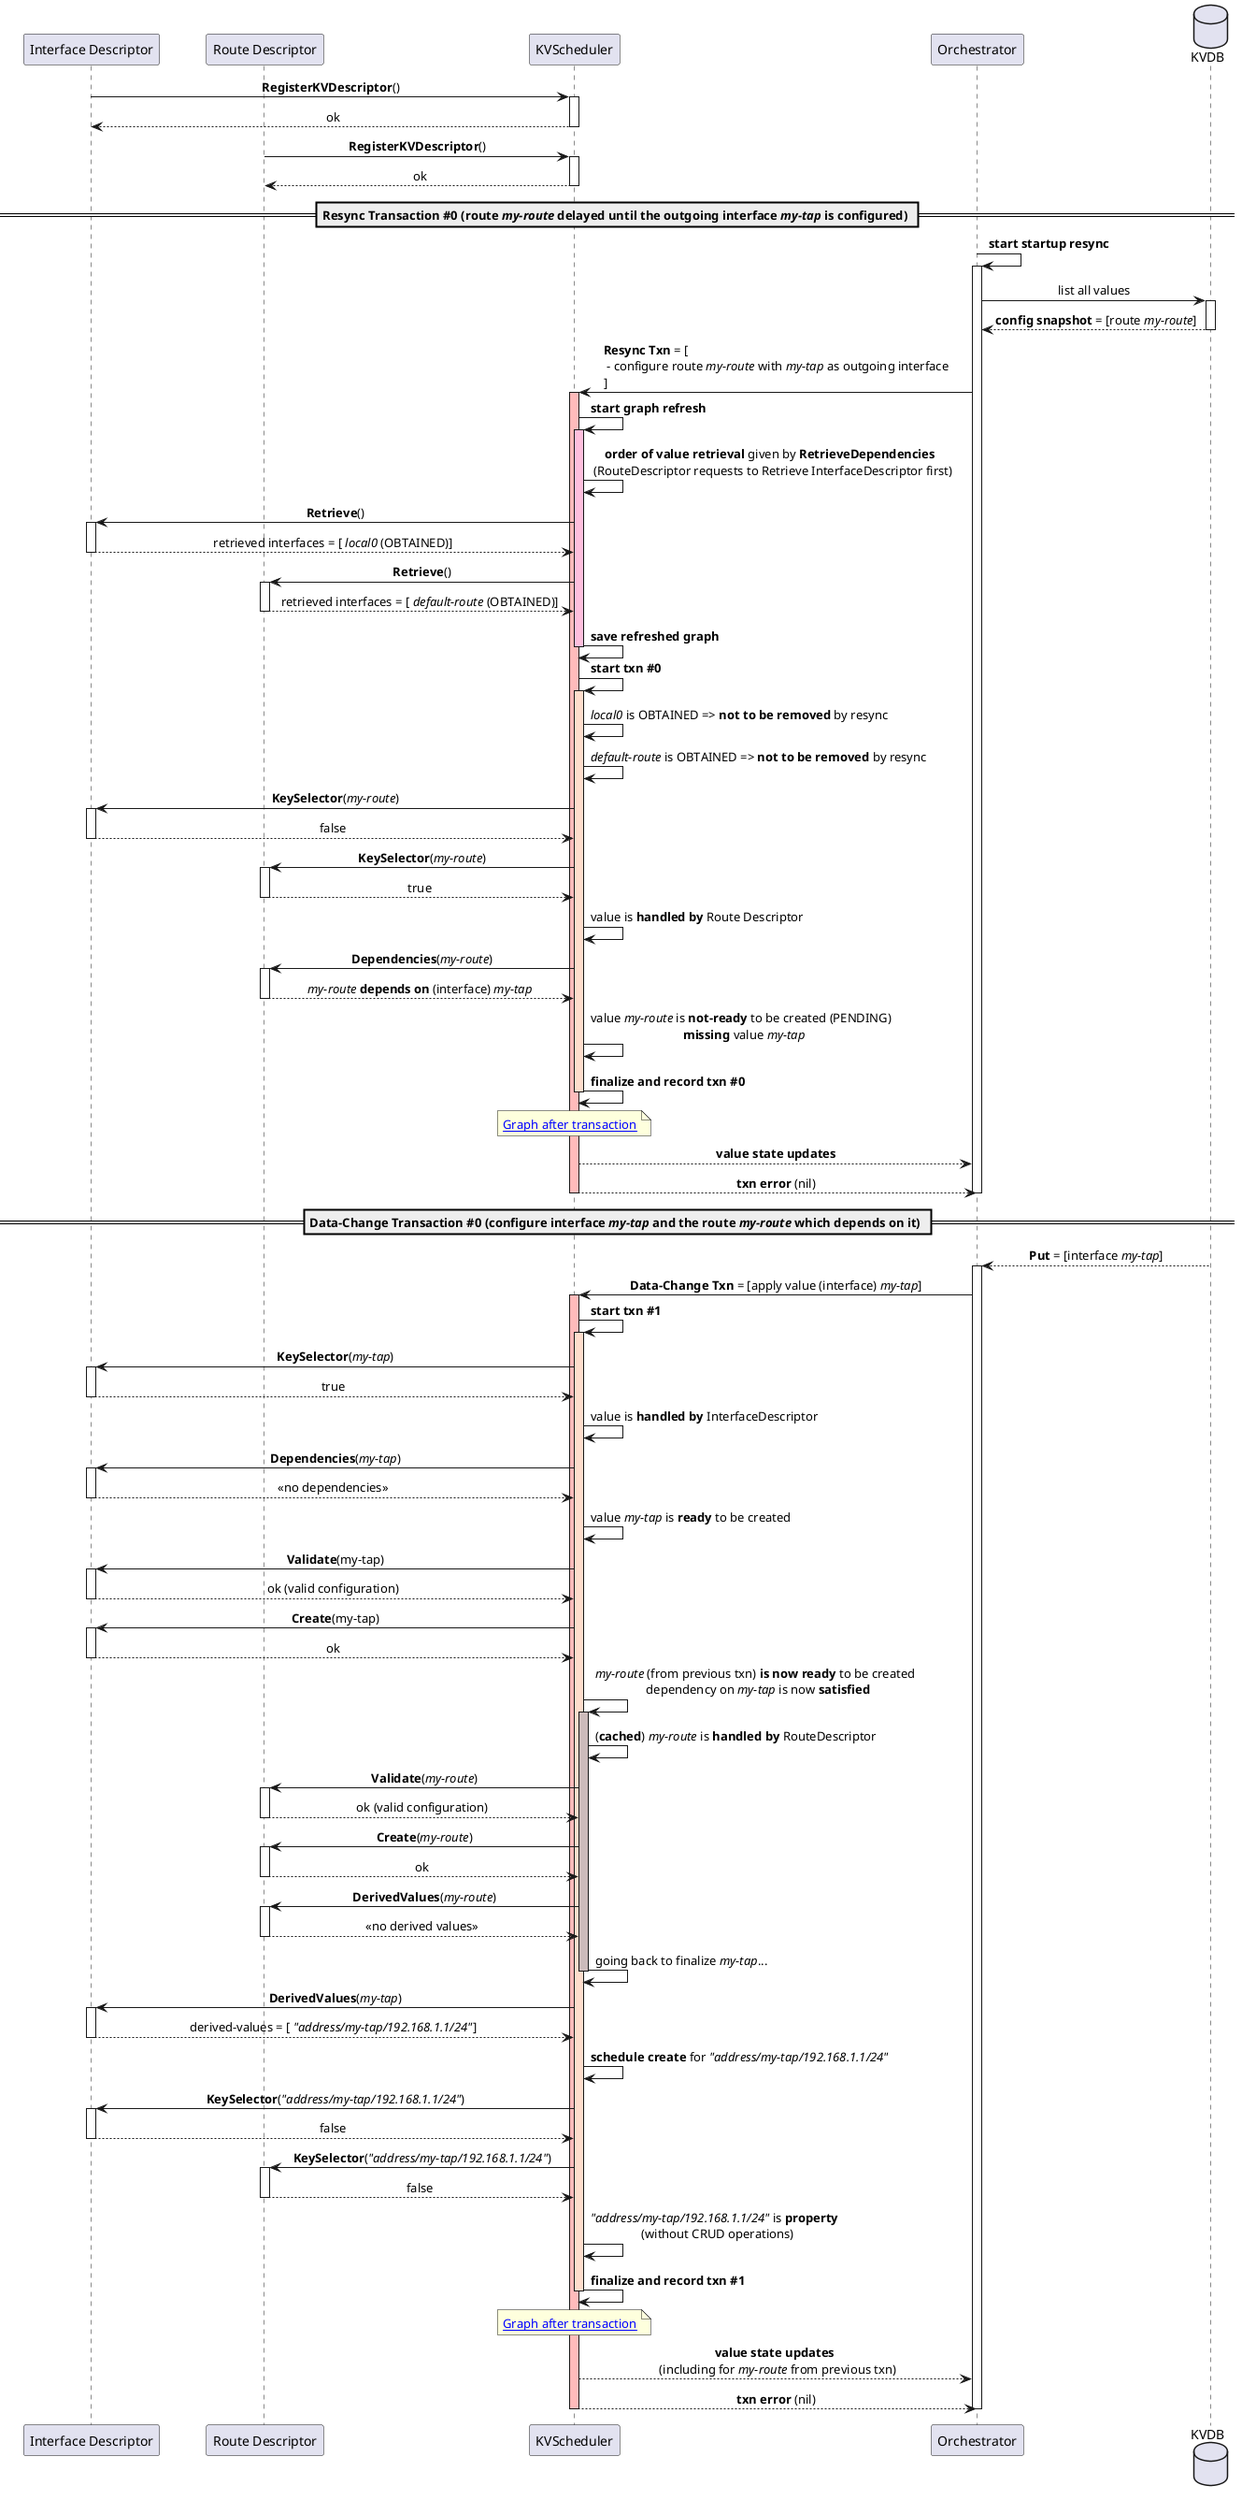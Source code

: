 @startuml

skinparam ParticipantPadding 20
skinparam BoxPadding 10
skinparam SequenceMessageAlign center

participant ID as "Interface Descriptor"
participant RD as "Route Descriptor"
participant KVS as "KVScheduler"
participant ORCH as "Orchestrator"
database DB as "KVDB"

ID -> KVS: **RegisterKVDescriptor**()
activate KVS
KVS --> ID: ok
deactivate KVS
RD -> KVS: **RegisterKVDescriptor**()
activate KVS
KVS --> RD: ok
deactivate KVS

== Resync Transaction #0 (route //my-route// delayed until the outgoing interface //my-tap// is configured) ==

ORCH -> ORCH: **start startup resync**
activate ORCH
ORCH -> DB: list all values
activate DB
DB --> ORCH: **config snapshot** = [route //my-route//]
deactivate DB
ORCH -> KVS: **Resync Txn** = [\l - configure route //my-route// with //my-tap// as outgoing interface\l]
activate KVS  #FFBBBB

KVS -> KVS: **start graph refresh**
 activate KVS  #FFBFDD
  KVS -> KVS: **order of value retrieval** given by **RetrieveDependencies** \n (RouteDescriptor requests to Retrieve InterfaceDescriptor first)
  KVS -> ID: **Retrieve**()
   activate ID
    ID --> KVS: retrieved interfaces = [ //local0// (OBTAINED)]
   deactivate ID
  KVS -> RD: **Retrieve**()
   activate RD
    RD --> KVS: retrieved interfaces = [ //default-route// (OBTAINED)]
   deactivate RD
  KVS -> KVS: **save refreshed graph**
 deactivate KVS

KVS -> KVS: **start txn #0**
 activate KVS  #FFDDCC
  KVS -> KVS: //local0// is OBTAINED => **not to be removed** by resync
  KVS -> KVS: //default-route// is OBTAINED => **not to be removed** by resync
  KVS -> ID: **KeySelector**(//my-route//)
  activate ID
  ID --> KVS: false
  deactivate ID
  KVS -> RD: **KeySelector**(//my-route//)
  activate RD
  RD --> KVS: true
  deactivate RD
  KVS -> KVS: value is **handled by** Route Descriptor
  KVS -> RD: **Dependencies**(//my-route//)
   activate RD
    RD --> KVS: //my-route// **depends on** (interface) //my-tap//
   deactivate RD
  KVS -> KVS: value //my-route// is **not-ready** to be created (PENDING) \n **missing** value //my-tap//
  KVS -> KVS: **finalize and record txn #0**
 deactivate KVS

 note over KVS: [[https://raw.githubusercontent.com/milanlenco/vpp-agent/kvs-docs/docs/kvscheduler/cfd/graph/route_pending.svg?sanitize=true Graph after transaction]]

KVS --> ORCH: **value state updates**
KVS --> ORCH: **txn error** (nil)
deactivate KVS
deactivate ORCH

== Data-Change Transaction #0 (configure interface //my-tap// and the route //my-route// which depends on it) ==

DB --> ORCH: **Put** = [interface //my-tap//]
activate ORCH
ORCH -> KVS: **Data-Change Txn** = [apply value (interface) //my-tap//]
activate KVS  #FFBBBB

KVS -> KVS: **start txn #1**
 activate KVS  #FFDDCC
  KVS -> ID: **KeySelector**(//my-tap//)
  activate ID
  ID --> KVS: true
  deactivate ID
  KVS -> KVS: value is **handled by** InterfaceDescriptor
  KVS -> ID: **Dependencies**(//my-tap//)
   activate ID
    ID --> KVS: << no dependencies >>
   deactivate ID
  KVS -> KVS: value //my-tap// is **ready** to be created
  KVS -> ID: **Validate**(my-tap)
   activate ID
    ID --> KVS: ok (valid configuration)
   deactivate ID
  KVS -> ID: **Create**(my-tap)
   activate ID
    ID --> KVS: ok
   deactivate ID

  KVS -> KVS: //my-route// (from previous txn) **is now ready** to be created \n dependency on //my-tap// is now **satisfied**
   activate KVS #CCBBBB
    KVS -> KVS: (**cached**) //my-route// is **handled by** RouteDescriptor
    KVS -> RD: **Validate**(//my-route//)
     activate RD
      RD --> KVS: ok (valid configuration)
     deactivate RD
    KVS -> RD: **Create**(//my-route//)
     activate RD
      RD --> KVS: ok
     deactivate RD
    KVS -> RD: **DerivedValues**(//my-route//)
     activate RD
      RD --> KVS: <<no derived values>>
     deactivate RD
   KVS -> KVS: going back to finalize //my-tap//...
   deactivate KVS

  KVS -> ID: **DerivedValues**(//my-tap//)
   activate ID
    ID --> KVS: derived-values = [ //"address/my-tap/192.168.1.1/24"//]
   deactivate ID
   KVS -> KVS: **schedule create** for //"address/my-tap/192.168.1.1/24"//
   KVS -> ID: **KeySelector**(//"address/my-tap/192.168.1.1/24"//)
   activate ID
    ID --> KVS: false
   deactivate ID
   KVS -> RD: **KeySelector**(//"address/my-tap/192.168.1.1/24"//)
   activate RD
    RD --> KVS: false
   deactivate RD
  KVS -> KVS: //"address/my-tap/192.168.1.1/24"// is **property** \n (without CRUD operations)

  KVS -> KVS: **finalize and record txn #1**
 deactivate KVS

 note over KVS: [[https://raw.githubusercontent.com/milanlenco/vpp-agent/kvs-docs/docs/kvscheduler/cfd/graph/route_created.svg?sanitize=true Graph after transaction]]

KVS --> ORCH: **value state updates** \n (including for //my-route// from previous txn)
KVS --> ORCH: **txn error** (nil)
deactivate KVS
deactivate ORCH

@enduml